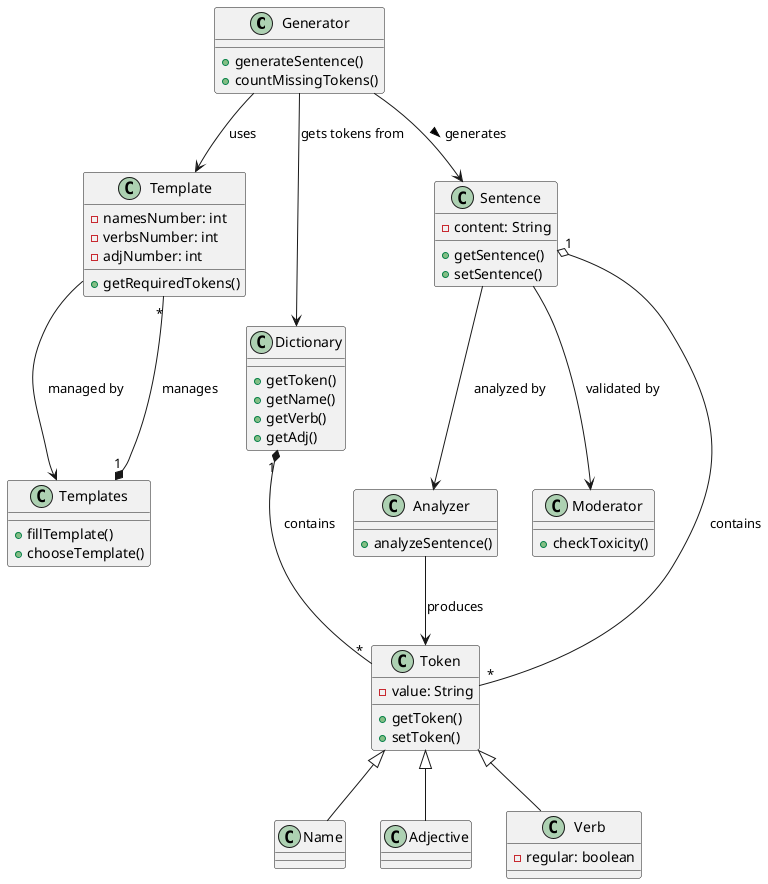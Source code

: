 @startuml Domain_Model

class Generator {
    +generateSentence()
    +countMissingTokens()
}

class Template {
    -namesNumber: int
    -verbsNumber: int
    -adjNumber: int
    +getRequiredTokens()
}

class Templates {
    +fillTemplate()
    +chooseTemplate()
}

class Dictionary {
    +getToken()
    +getName()
    +getVerb()
    +getAdj()
}

class Analyzer {
    +analyzeSentence()
}

class Moderator {
    +checkToxicity()
}

class Sentence {
    -content: String
    +getSentence()
    +setSentence()
}

class Token {
    -value: String
    +getToken()
    +setToken()
}

class Name extends Token
class Adjective extends Token
class Verb extends Token {
    -regular: boolean
}

' Relationships with multiplicity
Templates "1" *-- "*" Template : manages
Dictionary "1" *-- "*" Token : contains
Sentence "1" o-- "*" Token : contains

' Main flow relationships
Sentence --> Analyzer : analyzed by
Generator --> Sentence : generates >
Generator --> Template : uses
Template --> Templates : managed by
Generator --> Dictionary : gets tokens from
Analyzer --> Token : produces
Sentence --> Moderator : validated by

@enduml